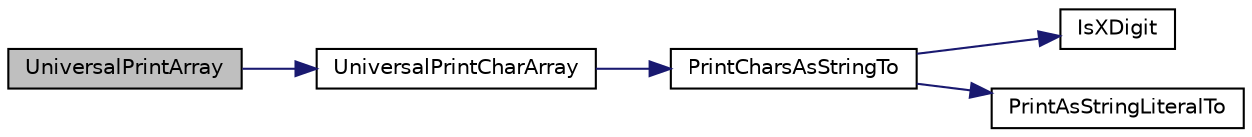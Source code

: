 digraph "UniversalPrintArray"
{
 // INTERACTIVE_SVG=YES
 // LATEX_PDF_SIZE
  bgcolor="transparent";
  edge [fontname="Helvetica",fontsize="10",labelfontname="Helvetica",labelfontsize="10"];
  node [fontname="Helvetica",fontsize="10",shape=record];
  rankdir="LR";
  Node1 [label="UniversalPrintArray",height=0.2,width=0.4,color="black", fillcolor="grey75", style="filled", fontcolor="black",tooltip=" "];
  Node1 -> Node2 [color="midnightblue",fontsize="10",style="solid",fontname="Helvetica"];
  Node2 [label="UniversalPrintCharArray",height=0.2,width=0.4,color="black",URL="$d0/da7/namespacetesting_1_1internal_ad896a4e4d9133ce43dc18b6038d95dc3.html#ad896a4e4d9133ce43dc18b6038d95dc3",tooltip=" "];
  Node2 -> Node3 [color="midnightblue",fontsize="10",style="solid",fontname="Helvetica"];
  Node3 [label="PrintCharsAsStringTo",height=0.2,width=0.4,color="black",URL="$d0/da7/namespacetesting_1_1internal_a0be71e6d7cb274131c559193f81c83e2.html#a0be71e6d7cb274131c559193f81c83e2",tooltip=" "];
  Node3 -> Node4 [color="midnightblue",fontsize="10",style="solid",fontname="Helvetica"];
  Node4 [label="IsXDigit",height=0.2,width=0.4,color="black",URL="$d0/da7/namespacetesting_1_1internal_aa234ef141278263fb143b616c74c86e7.html#aa234ef141278263fb143b616c74c86e7",tooltip=" "];
  Node3 -> Node5 [color="midnightblue",fontsize="10",style="solid",fontname="Helvetica"];
  Node5 [label="PrintAsStringLiteralTo",height=0.2,width=0.4,color="black",URL="$d0/da7/namespacetesting_1_1internal_a8c5838995d7bb9e4232b69e6bcdb9ab8.html#a8c5838995d7bb9e4232b69e6bcdb9ab8",tooltip=" "];
}
